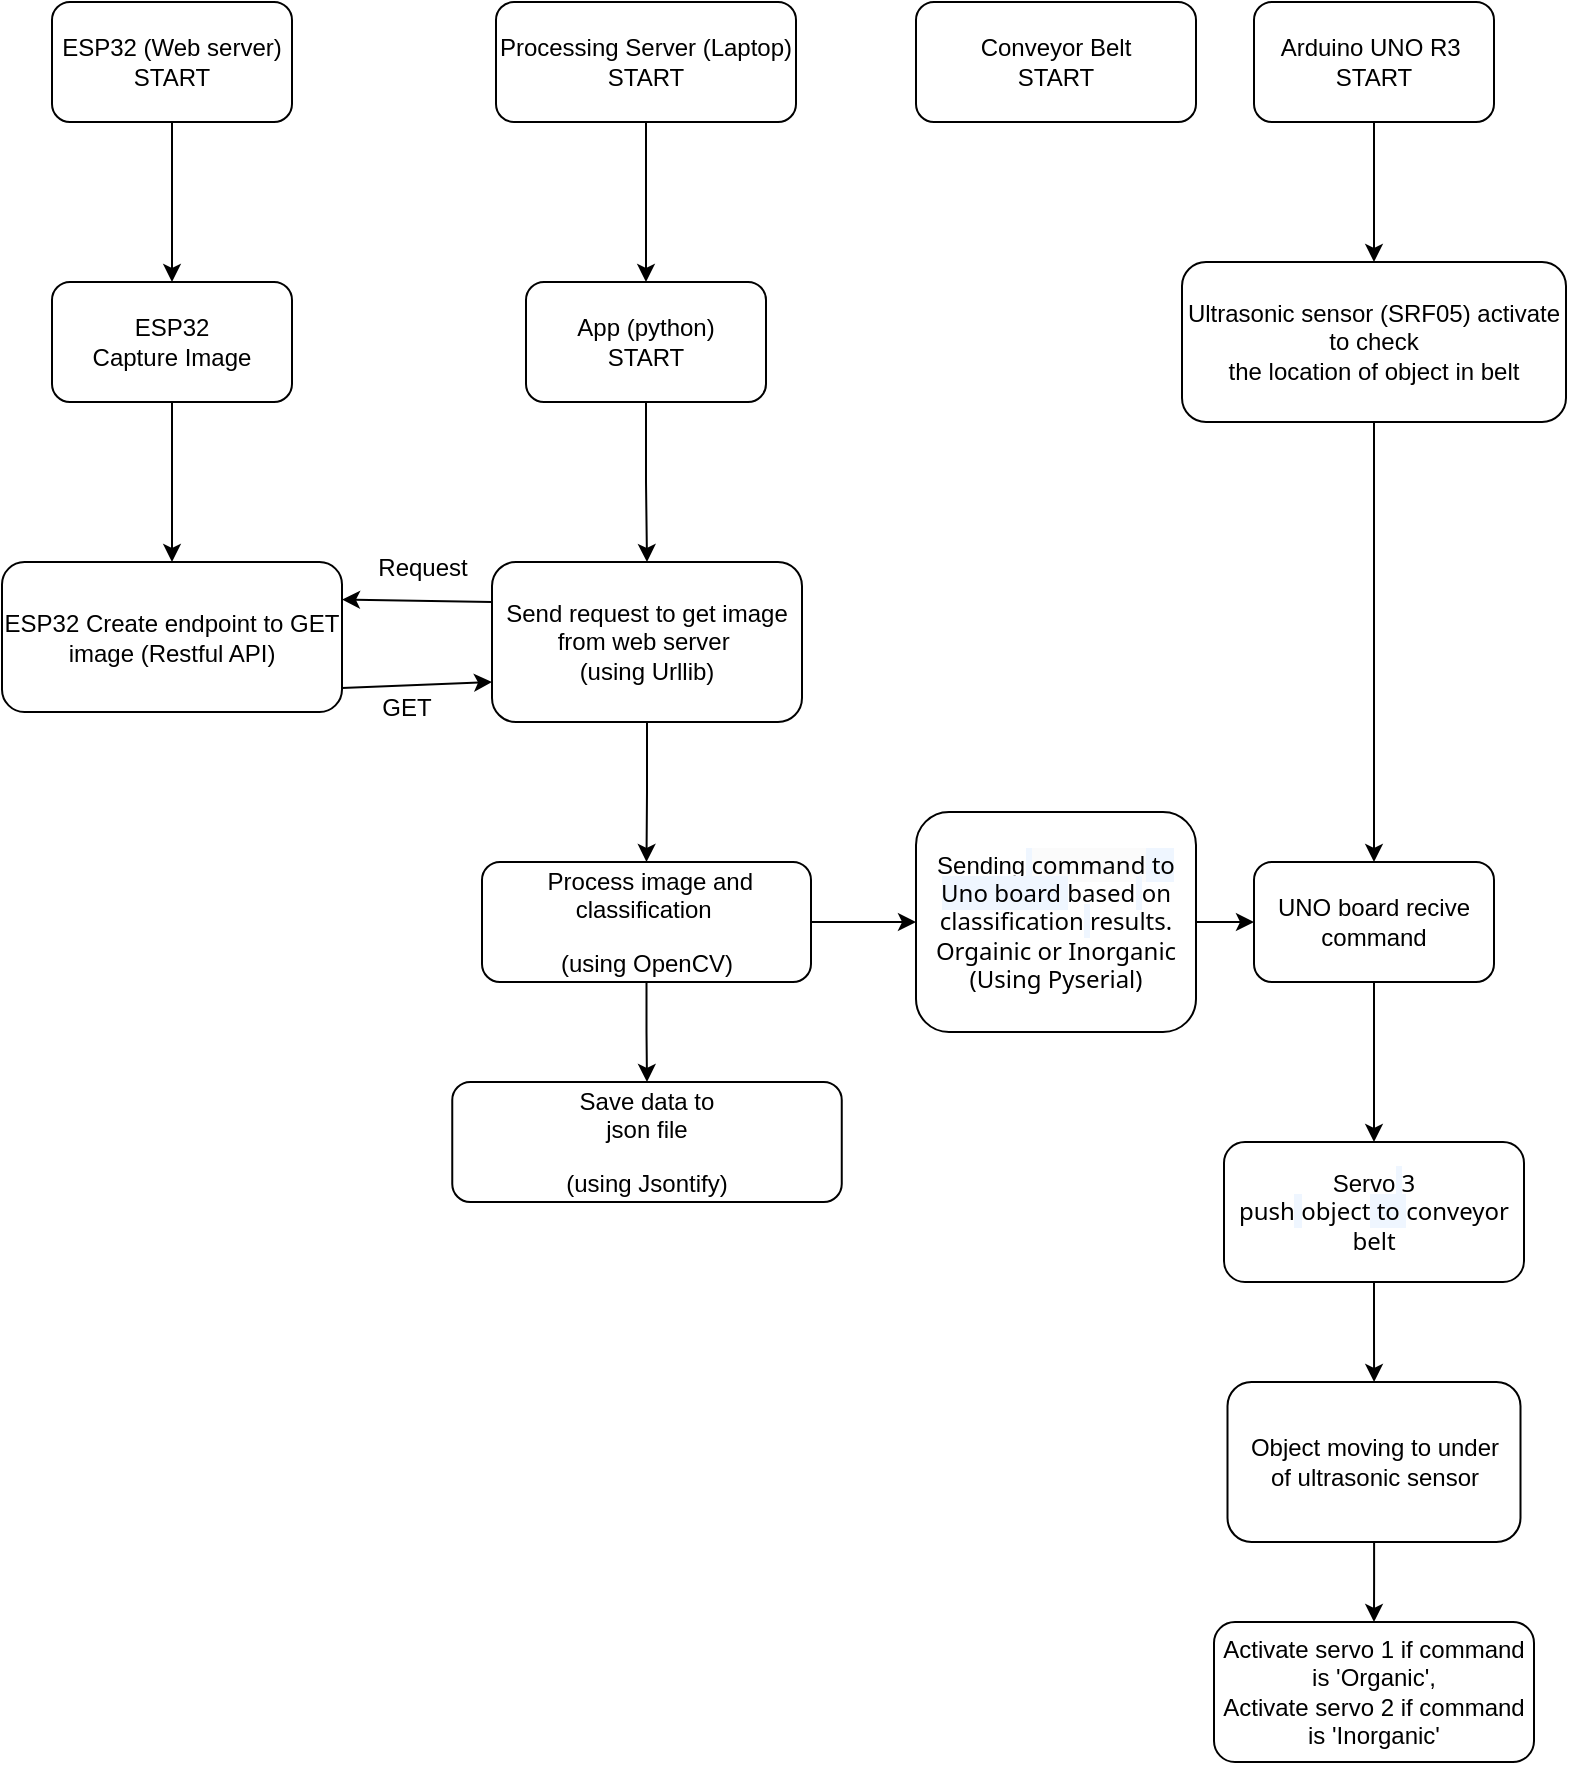 <mxfile version="23.1.5" type="device">
  <diagram name="Page-1" id="IVNgnnqncGLxBXjI2ZBZ">
    <mxGraphModel dx="1292" dy="728" grid="1" gridSize="10" guides="1" tooltips="1" connect="1" arrows="1" fold="1" page="1" pageScale="1" pageWidth="850" pageHeight="1100" math="0" shadow="0">
      <root>
        <mxCell id="0" />
        <mxCell id="1" parent="0" />
        <mxCell id="LlizrEOh4emh3B1AcPMM-3" value="" style="edgeStyle=orthogonalEdgeStyle;rounded=0;orthogonalLoop=1;jettySize=auto;html=1;" edge="1" parent="1" source="LlizrEOh4emh3B1AcPMM-1" target="LlizrEOh4emh3B1AcPMM-2">
          <mxGeometry relative="1" as="geometry" />
        </mxCell>
        <mxCell id="LlizrEOh4emh3B1AcPMM-1" value="ESP32 (Web server)&lt;br&gt;START" style="rounded=1;whiteSpace=wrap;html=1;" vertex="1" parent="1">
          <mxGeometry x="128" y="20" width="120" height="60" as="geometry" />
        </mxCell>
        <mxCell id="LlizrEOh4emh3B1AcPMM-5" value="" style="edgeStyle=orthogonalEdgeStyle;rounded=0;orthogonalLoop=1;jettySize=auto;html=1;" edge="1" parent="1" source="LlizrEOh4emh3B1AcPMM-2" target="LlizrEOh4emh3B1AcPMM-4">
          <mxGeometry relative="1" as="geometry" />
        </mxCell>
        <mxCell id="LlizrEOh4emh3B1AcPMM-2" value="ESP32&lt;br&gt;Capture Image" style="whiteSpace=wrap;html=1;rounded=1;" vertex="1" parent="1">
          <mxGeometry x="128" y="160" width="120" height="60" as="geometry" />
        </mxCell>
        <mxCell id="LlizrEOh4emh3B1AcPMM-4" value="ESP32 Create endpoint to GET image (Restful API)" style="whiteSpace=wrap;html=1;rounded=1;" vertex="1" parent="1">
          <mxGeometry x="103" y="300" width="170" height="75" as="geometry" />
        </mxCell>
        <mxCell id="LlizrEOh4emh3B1AcPMM-8" value="" style="edgeStyle=orthogonalEdgeStyle;rounded=0;orthogonalLoop=1;jettySize=auto;html=1;" edge="1" parent="1" source="LlizrEOh4emh3B1AcPMM-6" target="LlizrEOh4emh3B1AcPMM-7">
          <mxGeometry relative="1" as="geometry" />
        </mxCell>
        <mxCell id="LlizrEOh4emh3B1AcPMM-6" value="&lt;p align=&quot;center&quot; class=&quot;MsoNormal&quot;&gt;Processing Server (Laptop) START&lt;/p&gt;" style="rounded=1;whiteSpace=wrap;html=1;" vertex="1" parent="1">
          <mxGeometry x="350" y="20" width="150" height="60" as="geometry" />
        </mxCell>
        <mxCell id="LlizrEOh4emh3B1AcPMM-10" value="" style="edgeStyle=orthogonalEdgeStyle;rounded=0;orthogonalLoop=1;jettySize=auto;html=1;" edge="1" parent="1" source="LlizrEOh4emh3B1AcPMM-7" target="LlizrEOh4emh3B1AcPMM-9">
          <mxGeometry relative="1" as="geometry" />
        </mxCell>
        <mxCell id="LlizrEOh4emh3B1AcPMM-7" value="App (python)&lt;br&gt;START" style="whiteSpace=wrap;html=1;rounded=1;" vertex="1" parent="1">
          <mxGeometry x="365" y="160" width="120" height="60" as="geometry" />
        </mxCell>
        <mxCell id="LlizrEOh4emh3B1AcPMM-18" value="" style="edgeStyle=orthogonalEdgeStyle;rounded=0;orthogonalLoop=1;jettySize=auto;html=1;" edge="1" parent="1" source="LlizrEOh4emh3B1AcPMM-9" target="LlizrEOh4emh3B1AcPMM-17">
          <mxGeometry relative="1" as="geometry" />
        </mxCell>
        <mxCell id="LlizrEOh4emh3B1AcPMM-9" value="Send request to get image from web server&amp;nbsp;&lt;br&gt;(using Urllib)" style="whiteSpace=wrap;html=1;rounded=1;" vertex="1" parent="1">
          <mxGeometry x="348" y="300" width="155" height="80" as="geometry" />
        </mxCell>
        <mxCell id="LlizrEOh4emh3B1AcPMM-11" value="" style="endArrow=classic;html=1;rounded=0;exitX=0;exitY=0.25;exitDx=0;exitDy=0;entryX=1;entryY=0.25;entryDx=0;entryDy=0;" edge="1" parent="1" source="LlizrEOh4emh3B1AcPMM-9" target="LlizrEOh4emh3B1AcPMM-4">
          <mxGeometry width="50" height="50" relative="1" as="geometry">
            <mxPoint x="348" y="282.5" as="sourcePoint" />
            <mxPoint x="255" y="280" as="targetPoint" />
          </mxGeometry>
        </mxCell>
        <mxCell id="LlizrEOh4emh3B1AcPMM-12" value="Request&lt;div&gt;&lt;br/&gt;&lt;/div&gt;" style="text;html=1;align=center;verticalAlign=middle;resizable=0;points=[];autosize=1;strokeColor=none;fillColor=none;" vertex="1" parent="1">
          <mxGeometry x="278" y="290" width="70" height="40" as="geometry" />
        </mxCell>
        <mxCell id="LlizrEOh4emh3B1AcPMM-15" value="" style="endArrow=classic;html=1;rounded=0;exitX=1;exitY=0.84;exitDx=0;exitDy=0;exitPerimeter=0;entryX=0;entryY=0.75;entryDx=0;entryDy=0;" edge="1" parent="1" source="LlizrEOh4emh3B1AcPMM-4" target="LlizrEOh4emh3B1AcPMM-9">
          <mxGeometry width="50" height="50" relative="1" as="geometry">
            <mxPoint x="400" y="330" as="sourcePoint" />
            <mxPoint x="450" y="280" as="targetPoint" />
          </mxGeometry>
        </mxCell>
        <mxCell id="LlizrEOh4emh3B1AcPMM-16" value="GET&lt;div&gt;&lt;br/&gt;&lt;/div&gt;" style="text;html=1;align=center;verticalAlign=middle;resizable=0;points=[];autosize=1;strokeColor=none;fillColor=none;" vertex="1" parent="1">
          <mxGeometry x="280" y="360" width="50" height="40" as="geometry" />
        </mxCell>
        <mxCell id="LlizrEOh4emh3B1AcPMM-20" value="" style="edgeStyle=orthogonalEdgeStyle;rounded=0;orthogonalLoop=1;jettySize=auto;html=1;" edge="1" parent="1" source="LlizrEOh4emh3B1AcPMM-17" target="LlizrEOh4emh3B1AcPMM-19">
          <mxGeometry relative="1" as="geometry" />
        </mxCell>
        <mxCell id="LlizrEOh4emh3B1AcPMM-24" value="" style="edgeStyle=orthogonalEdgeStyle;rounded=0;orthogonalLoop=1;jettySize=auto;html=1;" edge="1" parent="1" source="LlizrEOh4emh3B1AcPMM-17" target="LlizrEOh4emh3B1AcPMM-23">
          <mxGeometry relative="1" as="geometry" />
        </mxCell>
        <mxCell id="LlizrEOh4emh3B1AcPMM-17" value="&lt;p class=&quot;MsoNormal&quot;&gt;&amp;nbsp;Process image and classification&amp;nbsp;&lt;/p&gt;&lt;p class=&quot;MsoNormal&quot;&gt;(using OpenCV)&lt;/p&gt;" style="whiteSpace=wrap;html=1;rounded=1;" vertex="1" parent="1">
          <mxGeometry x="343" y="450" width="164.5" height="60" as="geometry" />
        </mxCell>
        <mxCell id="LlizrEOh4emh3B1AcPMM-19" value="&lt;p class=&quot;MsoNormal&quot;&gt;Save data to&lt;br&gt;json file&lt;/p&gt;&lt;p class=&quot;MsoNormal&quot;&gt;&lt;span style=&quot;text-indent: 0.5in; background-color: initial;&quot;&gt;(using Jsontify)&lt;/span&gt;&lt;/p&gt;" style="whiteSpace=wrap;html=1;rounded=1;" vertex="1" parent="1">
          <mxGeometry x="328.13" y="560" width="194.75" height="60" as="geometry" />
        </mxCell>
        <mxCell id="LlizrEOh4emh3B1AcPMM-27" value="" style="edgeStyle=orthogonalEdgeStyle;rounded=0;orthogonalLoop=1;jettySize=auto;html=1;" edge="1" parent="1" source="LlizrEOh4emh3B1AcPMM-21" target="LlizrEOh4emh3B1AcPMM-26">
          <mxGeometry relative="1" as="geometry" />
        </mxCell>
        <mxCell id="LlizrEOh4emh3B1AcPMM-21" value="UNO board recive command" style="whiteSpace=wrap;html=1;rounded=1;" vertex="1" parent="1">
          <mxGeometry x="729" y="450" width="120" height="60" as="geometry" />
        </mxCell>
        <mxCell id="LlizrEOh4emh3B1AcPMM-25" value="" style="edgeStyle=orthogonalEdgeStyle;rounded=0;orthogonalLoop=1;jettySize=auto;html=1;" edge="1" parent="1" source="LlizrEOh4emh3B1AcPMM-23" target="LlizrEOh4emh3B1AcPMM-21">
          <mxGeometry relative="1" as="geometry" />
        </mxCell>
        <mxCell id="LlizrEOh4emh3B1AcPMM-23" value="&lt;font style=&quot;font-size: 12px;&quot;&gt;Sending&lt;span style=&quot;font-family: &amp;quot;Segoe UI Web (West European)&amp;quot;, &amp;quot;Segoe UI&amp;quot;, -apple-system, BlinkMacSystemFont, Roboto, &amp;quot;Helvetica Neue&amp;quot;, sans-serif; text-align: start; background-color: rgb(239, 246, 255);&quot;&gt;&amp;nbsp;&lt;/span&gt;&lt;span style=&quot;font-family: &amp;quot;Segoe UI Web (West European)&amp;quot;, &amp;quot;Segoe UI&amp;quot;, -apple-system, BlinkMacSystemFont, Roboto, &amp;quot;Helvetica Neue&amp;quot;, sans-serif; text-align: start; background-color: rgb(251, 251, 251);&quot;&gt;command&lt;/span&gt;&lt;span style=&quot;font-family: &amp;quot;Segoe UI Web (West European)&amp;quot;, &amp;quot;Segoe UI&amp;quot;, -apple-system, BlinkMacSystemFont, Roboto, &amp;quot;Helvetica Neue&amp;quot;, sans-serif; text-align: start; background-color: rgb(239, 246, 255);&quot;&gt;&amp;nbsp;to Uno board&amp;nbsp;&lt;/span&gt;&lt;span style=&quot;font-family: &amp;quot;Segoe UI Web (West European)&amp;quot;, &amp;quot;Segoe UI&amp;quot;, -apple-system, BlinkMacSystemFont, Roboto, &amp;quot;Helvetica Neue&amp;quot;, sans-serif; text-align: start; background-color: transparent;&quot; data-is-focusable=&quot;true&quot; id=&quot;tgtAlignment_2&quot; class=&quot;ts-alignment-element&quot;&gt;based&lt;/span&gt;&lt;span style=&quot;font-family: &amp;quot;Segoe UI Web (West European)&amp;quot;, &amp;quot;Segoe UI&amp;quot;, -apple-system, BlinkMacSystemFont, Roboto, &amp;quot;Helvetica Neue&amp;quot;, sans-serif; text-align: start; background-color: rgb(239, 246, 255);&quot;&gt; &lt;/span&gt;&lt;span style=&quot;font-family: &amp;quot;Segoe UI Web (West European)&amp;quot;, &amp;quot;Segoe UI&amp;quot;, -apple-system, BlinkMacSystemFont, Roboto, &amp;quot;Helvetica Neue&amp;quot;, sans-serif; text-align: start; background-color: transparent;&quot; data-is-focusable=&quot;true&quot; id=&quot;tgtAlignment_3&quot; class=&quot;ts-alignment-element&quot;&gt;on&lt;/span&gt;&lt;span style=&quot;font-family: &amp;quot;Segoe UI Web (West European)&amp;quot;, &amp;quot;Segoe UI&amp;quot;, -apple-system, BlinkMacSystemFont, Roboto, &amp;quot;Helvetica Neue&amp;quot;, sans-serif; text-align: start; background-color: rgb(239, 246, 255);&quot;&gt; &lt;/span&gt;&lt;span style=&quot;font-family: &amp;quot;Segoe UI Web (West European)&amp;quot;, &amp;quot;Segoe UI&amp;quot;, -apple-system, BlinkMacSystemFont, Roboto, &amp;quot;Helvetica Neue&amp;quot;, sans-serif; text-align: start; background-color: transparent;&quot; data-is-focusable=&quot;true&quot; id=&quot;tgtAlignment_4&quot; class=&quot;ts-alignment-element&quot;&gt;classification&lt;/span&gt;&lt;span style=&quot;font-family: &amp;quot;Segoe UI Web (West European)&amp;quot;, &amp;quot;Segoe UI&amp;quot;, -apple-system, BlinkMacSystemFont, Roboto, &amp;quot;Helvetica Neue&amp;quot;, sans-serif; text-align: start; background-color: rgb(239, 246, 255);&quot;&gt; &lt;/span&gt;&lt;span style=&quot;font-family: &amp;quot;Segoe UI Web (West European)&amp;quot;, &amp;quot;Segoe UI&amp;quot;, -apple-system, BlinkMacSystemFont, Roboto, &amp;quot;Helvetica Neue&amp;quot;, sans-serif; text-align: start; background-color: transparent;&quot; data-is-focusable=&quot;true&quot; id=&quot;tgtAlignment_5&quot; class=&quot;ts-alignment-element&quot;&gt;results.&lt;br&gt;Orgainic or Inorganic&lt;br&gt;(Using Pyserial)&lt;br&gt;&lt;/span&gt;&lt;/font&gt;" style="whiteSpace=wrap;html=1;rounded=1;" vertex="1" parent="1">
          <mxGeometry x="560" y="425" width="140" height="110" as="geometry" />
        </mxCell>
        <mxCell id="LlizrEOh4emh3B1AcPMM-45" value="" style="edgeStyle=orthogonalEdgeStyle;rounded=0;orthogonalLoop=1;jettySize=auto;html=1;" edge="1" parent="1" source="LlizrEOh4emh3B1AcPMM-26" target="LlizrEOh4emh3B1AcPMM-44">
          <mxGeometry relative="1" as="geometry" />
        </mxCell>
        <mxCell id="LlizrEOh4emh3B1AcPMM-26" value="&lt;font style=&quot;font-size: 12px;&quot;&gt;Servo&lt;span style=&quot;font-family: &amp;quot;Segoe UI Web (West European)&amp;quot;, &amp;quot;Segoe UI&amp;quot;, -apple-system, BlinkMacSystemFont, Roboto, &amp;quot;Helvetica Neue&amp;quot;, sans-serif; text-align: start; background-color: rgb(239, 246, 255);&quot;&gt; &lt;/span&gt;&lt;span style=&quot;font-family: &amp;quot;Segoe UI Web (West European)&amp;quot;, &amp;quot;Segoe UI&amp;quot;, -apple-system, BlinkMacSystemFont, Roboto, &amp;quot;Helvetica Neue&amp;quot;, sans-serif; text-align: start; background-color: transparent;&quot; data-is-focusable=&quot;true&quot; id=&quot;tgtAlignment_1&quot; class=&quot;ts-alignment-element&quot;&gt;3&lt;/span&gt;&lt;span style=&quot;font-family: &amp;quot;Segoe UI Web (West European)&amp;quot;, &amp;quot;Segoe UI&amp;quot;, -apple-system, BlinkMacSystemFont, Roboto, &amp;quot;Helvetica Neue&amp;quot;, sans-serif; text-align: start; background-color: rgb(239, 246, 255);&quot;&gt; &lt;/span&gt;&lt;span style=&quot;font-family: &amp;quot;Segoe UI Web (West European)&amp;quot;, &amp;quot;Segoe UI&amp;quot;, -apple-system, BlinkMacSystemFont, Roboto, &amp;quot;Helvetica Neue&amp;quot;, sans-serif; text-align: start; background-color: transparent;&quot; data-is-focusable=&quot;true&quot; id=&quot;tgtAlignment_2&quot; class=&quot;ts-alignment-element&quot;&gt;push&lt;/span&gt;&lt;span style=&quot;font-family: &amp;quot;Segoe UI Web (West European)&amp;quot;, &amp;quot;Segoe UI&amp;quot;, -apple-system, BlinkMacSystemFont, Roboto, &amp;quot;Helvetica Neue&amp;quot;, sans-serif; text-align: start; background-color: rgb(239, 246, 255);&quot;&gt;&amp;nbsp;&lt;/span&gt;&lt;span style=&quot;font-family: &amp;quot;Segoe UI Web (West European)&amp;quot;, &amp;quot;Segoe UI&amp;quot;, -apple-system, BlinkMacSystemFont, Roboto, &amp;quot;Helvetica Neue&amp;quot;, sans-serif; text-align: start; background-color: transparent;&quot; data-is-focusable=&quot;true&quot; id=&quot;tgtAlignment_3&quot; class=&quot;ts-alignment-element&quot;&gt;object&lt;/span&gt;&lt;span style=&quot;font-family: &amp;quot;Segoe UI Web (West European)&amp;quot;, &amp;quot;Segoe UI&amp;quot;, -apple-system, BlinkMacSystemFont, Roboto, &amp;quot;Helvetica Neue&amp;quot;, sans-serif; text-align: start; background-color: rgb(239, 246, 255);&quot;&gt;&amp;nbsp;to&amp;nbsp;&lt;/span&gt;&lt;span style=&quot;font-family: &amp;quot;Segoe UI Web (West European)&amp;quot;, &amp;quot;Segoe UI&amp;quot;, -apple-system, BlinkMacSystemFont, Roboto, &amp;quot;Helvetica Neue&amp;quot;, sans-serif; text-align: start; background-color: transparent;&quot; data-is-focusable=&quot;true&quot; id=&quot;tgtAlignment_5&quot; class=&quot;ts-alignment-element&quot;&gt;conveyor&lt;/span&gt;&lt;span style=&quot;font-family: &amp;quot;Segoe UI Web (West European)&amp;quot;, &amp;quot;Segoe UI&amp;quot;, -apple-system, BlinkMacSystemFont, Roboto, &amp;quot;Helvetica Neue&amp;quot;, sans-serif; text-align: start; background-color: rgb(239, 246, 255);&quot;&gt; &lt;/span&gt;&lt;span style=&quot;font-family: &amp;quot;Segoe UI Web (West European)&amp;quot;, &amp;quot;Segoe UI&amp;quot;, -apple-system, BlinkMacSystemFont, Roboto, &amp;quot;Helvetica Neue&amp;quot;, sans-serif; text-align: start; background-color: transparent;&quot; data-is-focusable=&quot;true&quot; id=&quot;tgtAlignment_6&quot; class=&quot;ts-alignment-element&quot;&gt;belt&lt;/span&gt;&lt;/font&gt;" style="whiteSpace=wrap;html=1;rounded=1;" vertex="1" parent="1">
          <mxGeometry x="714" y="590" width="150" height="70" as="geometry" />
        </mxCell>
        <mxCell id="LlizrEOh4emh3B1AcPMM-28" value="Activate servo 1 if command is &#39;Organic&#39;,&lt;br&gt;Activate servo 2 if command is &#39;Inorganic&#39;" style="whiteSpace=wrap;html=1;rounded=1;" vertex="1" parent="1">
          <mxGeometry x="709" y="830" width="160" height="70" as="geometry" />
        </mxCell>
        <mxCell id="LlizrEOh4emh3B1AcPMM-41" value="" style="edgeStyle=orthogonalEdgeStyle;rounded=0;orthogonalLoop=1;jettySize=auto;html=1;" edge="1" parent="1" source="LlizrEOh4emh3B1AcPMM-30" target="LlizrEOh4emh3B1AcPMM-40">
          <mxGeometry relative="1" as="geometry" />
        </mxCell>
        <mxCell id="LlizrEOh4emh3B1AcPMM-30" value="Arduino UNO R3&amp;nbsp;&lt;br&gt;START" style="whiteSpace=wrap;html=1;rounded=1;" vertex="1" parent="1">
          <mxGeometry x="729" y="20" width="120" height="60" as="geometry" />
        </mxCell>
        <mxCell id="LlizrEOh4emh3B1AcPMM-37" value="Conveyor Belt&lt;br&gt;START" style="rounded=1;whiteSpace=wrap;html=1;" vertex="1" parent="1">
          <mxGeometry x="560" y="20" width="140" height="60" as="geometry" />
        </mxCell>
        <mxCell id="LlizrEOh4emh3B1AcPMM-42" style="edgeStyle=orthogonalEdgeStyle;rounded=0;orthogonalLoop=1;jettySize=auto;html=1;entryX=0.5;entryY=0;entryDx=0;entryDy=0;" edge="1" parent="1" source="LlizrEOh4emh3B1AcPMM-40" target="LlizrEOh4emh3B1AcPMM-21">
          <mxGeometry relative="1" as="geometry" />
        </mxCell>
        <mxCell id="LlizrEOh4emh3B1AcPMM-40" value="Ultrasonic sensor (SRF05) activate to check&lt;br&gt;the location of object in belt" style="rounded=1;whiteSpace=wrap;html=1;" vertex="1" parent="1">
          <mxGeometry x="693" y="150" width="192" height="80" as="geometry" />
        </mxCell>
        <mxCell id="LlizrEOh4emh3B1AcPMM-46" value="" style="edgeStyle=orthogonalEdgeStyle;rounded=0;orthogonalLoop=1;jettySize=auto;html=1;" edge="1" parent="1" source="LlizrEOh4emh3B1AcPMM-44" target="LlizrEOh4emh3B1AcPMM-28">
          <mxGeometry relative="1" as="geometry" />
        </mxCell>
        <mxCell id="LlizrEOh4emh3B1AcPMM-44" value="Object moving to under&lt;br&gt;of ultrasonic sensor" style="whiteSpace=wrap;html=1;rounded=1;" vertex="1" parent="1">
          <mxGeometry x="715.75" y="710" width="146.5" height="80" as="geometry" />
        </mxCell>
      </root>
    </mxGraphModel>
  </diagram>
</mxfile>
